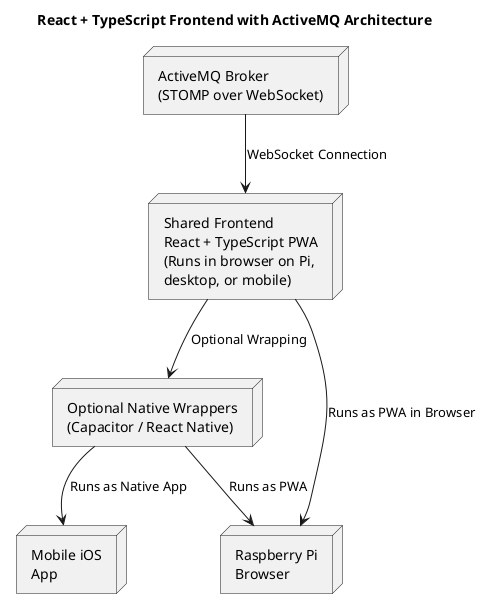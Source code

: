 @startuml
title React + TypeScript Frontend with ActiveMQ Architecture

node "ActiveMQ Broker\n(STOMP over WebSocket)" as broker {
}

node "Shared Frontend\nReact + TypeScript PWA\n(Runs in browser on Pi,\ndesktop, or mobile)" as frontend {
}

node "Optional Native Wrappers\n(Capacitor / React Native)" as wrappers {
}

node "Raspberry Pi\nBrowser" as pi_browser {
}

node "Mobile iOS\nApp" as ios_app {
}

broker --> frontend : WebSocket Connection

frontend --> wrappers : Optional Wrapping

wrappers --> pi_browser : Runs as PWA
wrappers --> ios_app : Runs as Native App

frontend --> pi_browser : Runs as PWA in Browser

@enduml
